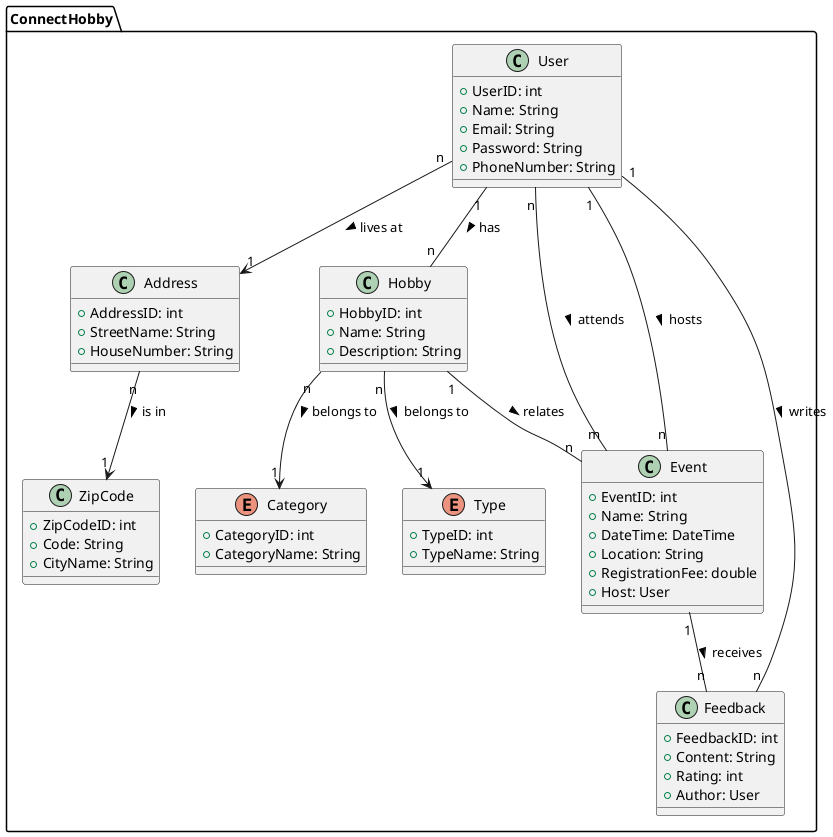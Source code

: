 @startuml
package ConnectHobby {
  class User {
     + UserID: int
     + Name: String
     + Email: String
     + Password: String
     + PhoneNumber: String
  }

  class Address {
     + AddressID: int
     + StreetName: String
     + HouseNumber: String
  }

  class ZipCode {
     + ZipCodeID: int
     + Code: String
     + CityName: String
  }

  class Hobby {
     + HobbyID: int
     + Name: String
     + Description: String
  }

  enum Category {
     + CategoryID: int
     + CategoryName: String
  }

  enum Type {
     + TypeID: int
     + TypeName: String
  }

  class Event {
     + EventID: int
     + Name: String
     + DateTime: DateTime
     + Location: String
     + RegistrationFee: double
     + Host: User
  }

  class Feedback {
     + FeedbackID: int
     + Content: String
     + Rating: int
     + Author: User
  }

  User "n" --> "1" Address : lives at >
  Address "n" --> "1" ZipCode : is in >
  User "1" -- "n" Hobby : has >
  Hobby "n" --> "1" Category : belongs to >
  Hobby "n" --> "1" Type : belongs to >
  User "n" -- "m" Event : attends >
  User "1" -- "n" Event : hosts >
  Hobby "1" -- "n" Event : relates >
  Event "1" -- "n" Feedback : receives >
  User "1" -- "n" Feedback : writes >
}
@enduml

